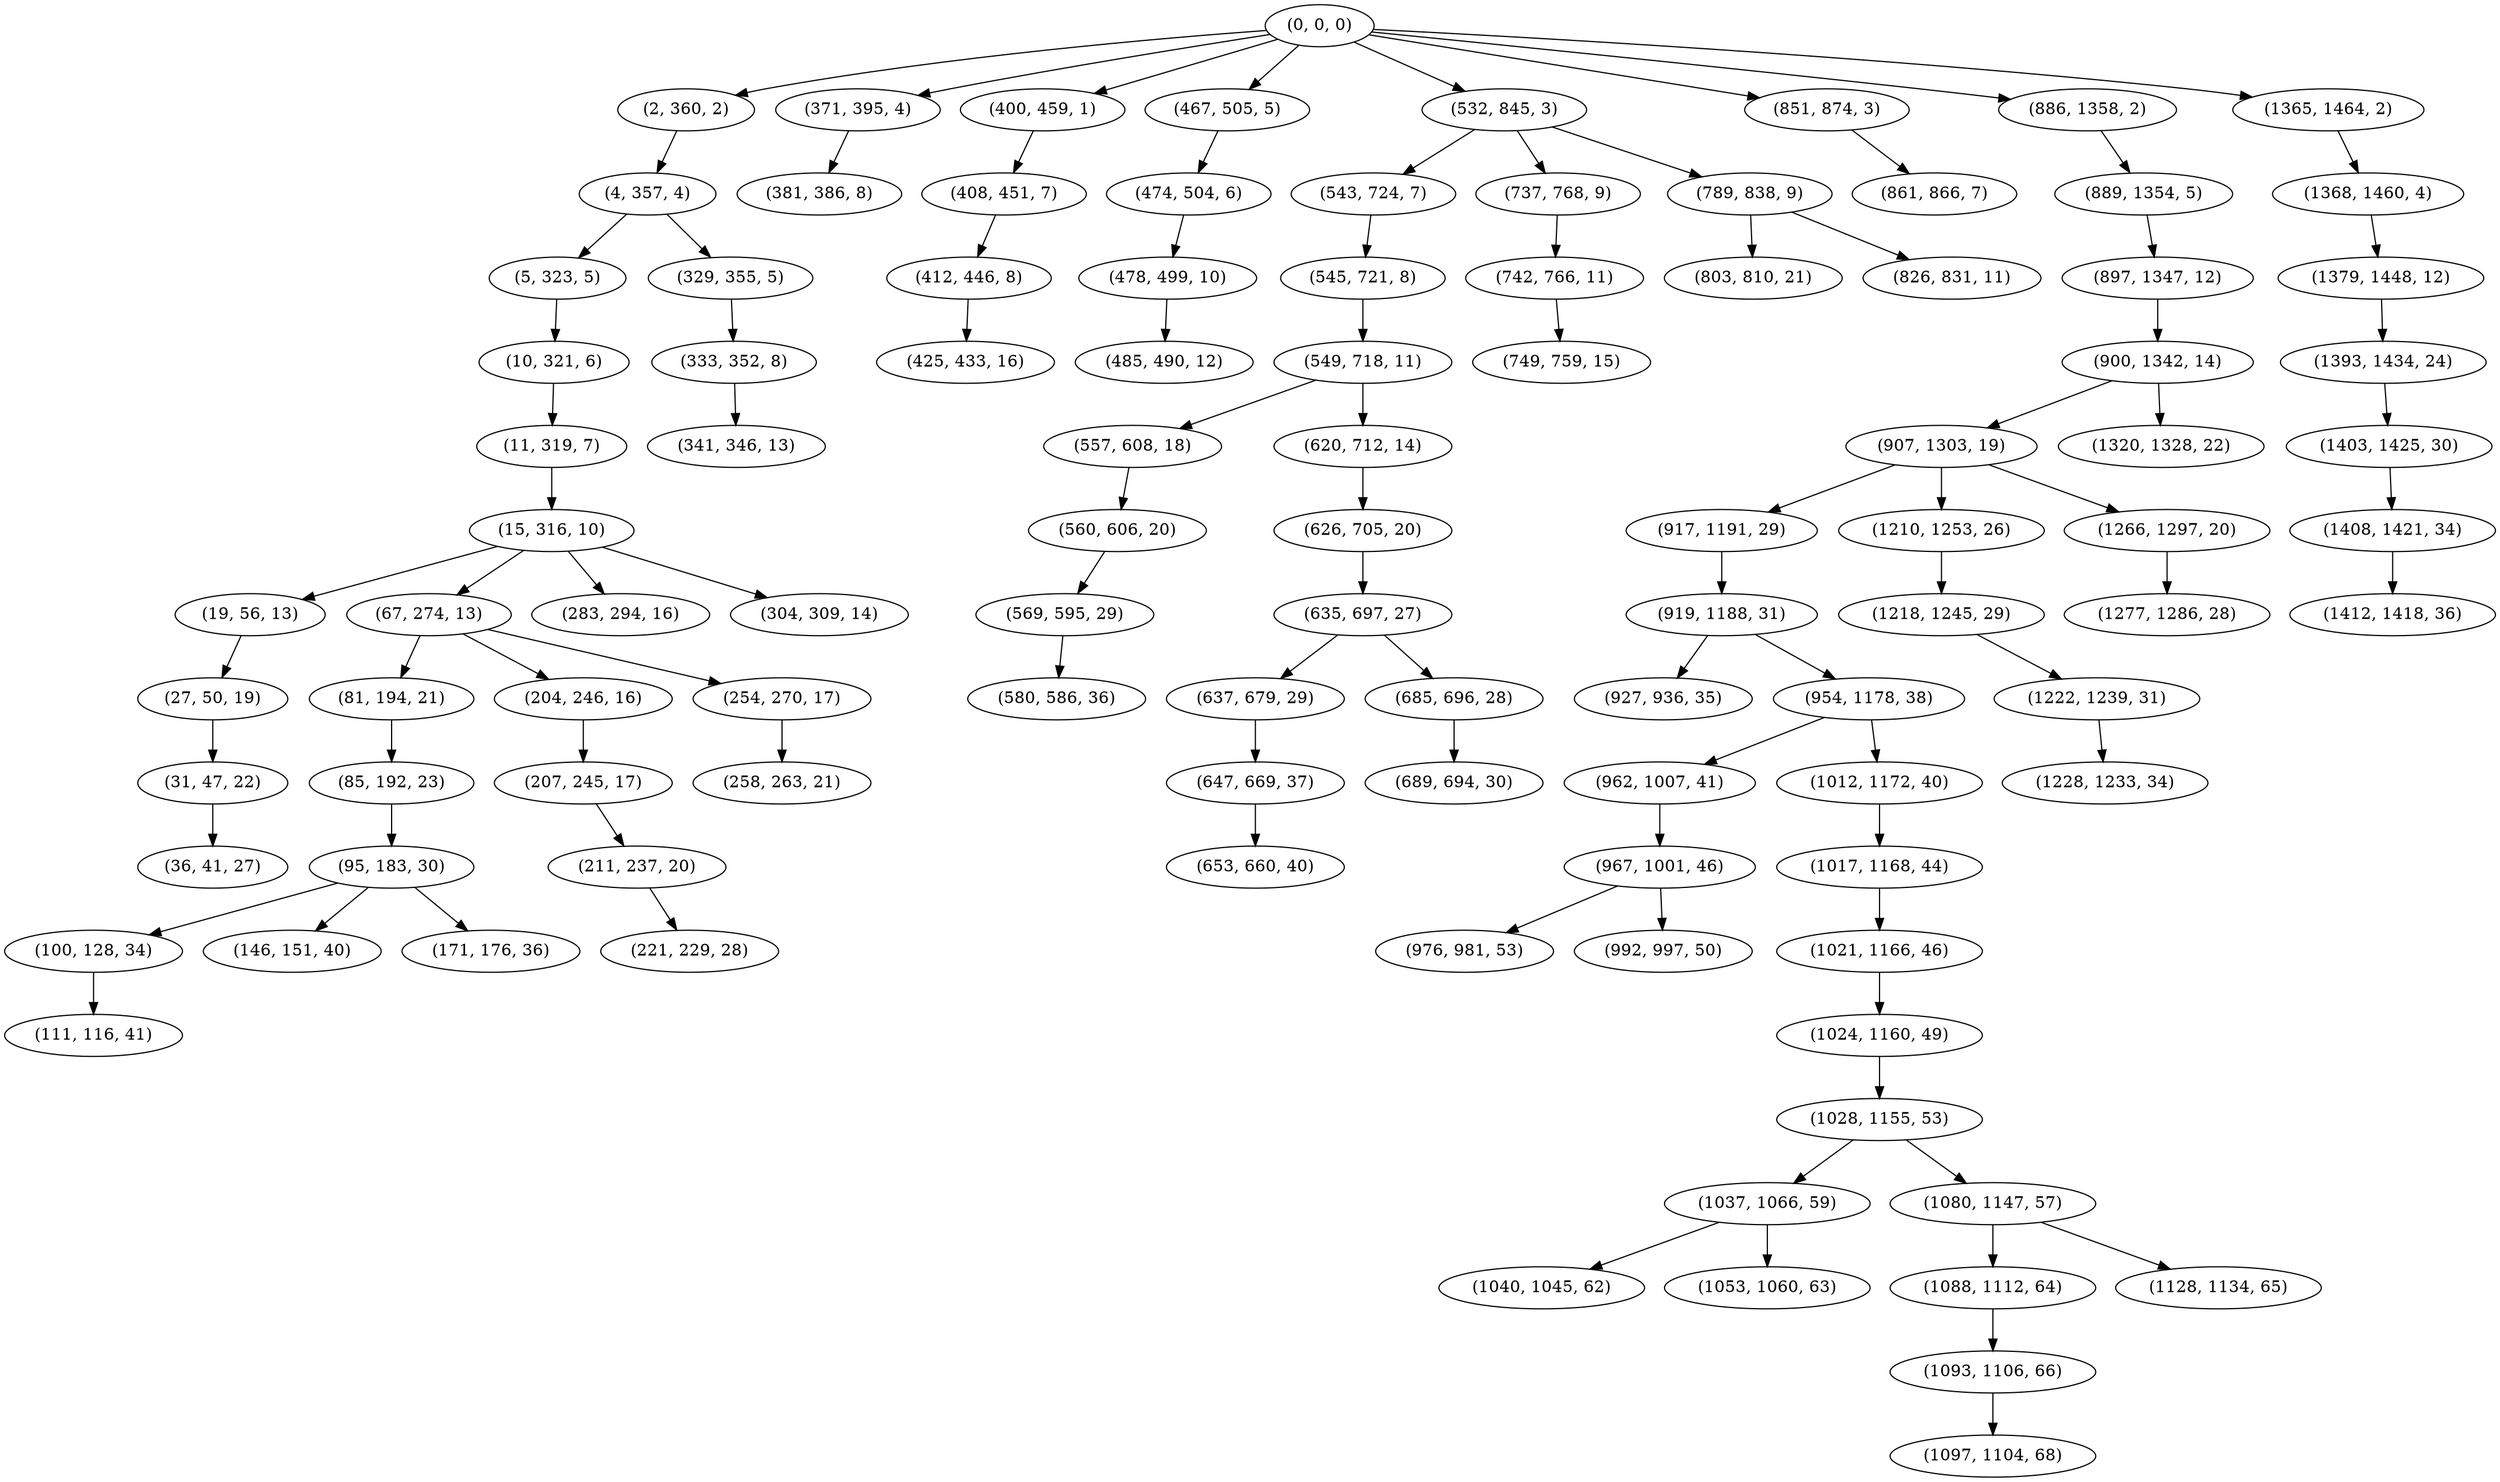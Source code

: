 digraph tree {
    "(0, 0, 0)";
    "(2, 360, 2)";
    "(4, 357, 4)";
    "(5, 323, 5)";
    "(10, 321, 6)";
    "(11, 319, 7)";
    "(15, 316, 10)";
    "(19, 56, 13)";
    "(27, 50, 19)";
    "(31, 47, 22)";
    "(36, 41, 27)";
    "(67, 274, 13)";
    "(81, 194, 21)";
    "(85, 192, 23)";
    "(95, 183, 30)";
    "(100, 128, 34)";
    "(111, 116, 41)";
    "(146, 151, 40)";
    "(171, 176, 36)";
    "(204, 246, 16)";
    "(207, 245, 17)";
    "(211, 237, 20)";
    "(221, 229, 28)";
    "(254, 270, 17)";
    "(258, 263, 21)";
    "(283, 294, 16)";
    "(304, 309, 14)";
    "(329, 355, 5)";
    "(333, 352, 8)";
    "(341, 346, 13)";
    "(371, 395, 4)";
    "(381, 386, 8)";
    "(400, 459, 1)";
    "(408, 451, 7)";
    "(412, 446, 8)";
    "(425, 433, 16)";
    "(467, 505, 5)";
    "(474, 504, 6)";
    "(478, 499, 10)";
    "(485, 490, 12)";
    "(532, 845, 3)";
    "(543, 724, 7)";
    "(545, 721, 8)";
    "(549, 718, 11)";
    "(557, 608, 18)";
    "(560, 606, 20)";
    "(569, 595, 29)";
    "(580, 586, 36)";
    "(620, 712, 14)";
    "(626, 705, 20)";
    "(635, 697, 27)";
    "(637, 679, 29)";
    "(647, 669, 37)";
    "(653, 660, 40)";
    "(685, 696, 28)";
    "(689, 694, 30)";
    "(737, 768, 9)";
    "(742, 766, 11)";
    "(749, 759, 15)";
    "(789, 838, 9)";
    "(803, 810, 21)";
    "(826, 831, 11)";
    "(851, 874, 3)";
    "(861, 866, 7)";
    "(886, 1358, 2)";
    "(889, 1354, 5)";
    "(897, 1347, 12)";
    "(900, 1342, 14)";
    "(907, 1303, 19)";
    "(917, 1191, 29)";
    "(919, 1188, 31)";
    "(927, 936, 35)";
    "(954, 1178, 38)";
    "(962, 1007, 41)";
    "(967, 1001, 46)";
    "(976, 981, 53)";
    "(992, 997, 50)";
    "(1012, 1172, 40)";
    "(1017, 1168, 44)";
    "(1021, 1166, 46)";
    "(1024, 1160, 49)";
    "(1028, 1155, 53)";
    "(1037, 1066, 59)";
    "(1040, 1045, 62)";
    "(1053, 1060, 63)";
    "(1080, 1147, 57)";
    "(1088, 1112, 64)";
    "(1093, 1106, 66)";
    "(1097, 1104, 68)";
    "(1128, 1134, 65)";
    "(1210, 1253, 26)";
    "(1218, 1245, 29)";
    "(1222, 1239, 31)";
    "(1228, 1233, 34)";
    "(1266, 1297, 20)";
    "(1277, 1286, 28)";
    "(1320, 1328, 22)";
    "(1365, 1464, 2)";
    "(1368, 1460, 4)";
    "(1379, 1448, 12)";
    "(1393, 1434, 24)";
    "(1403, 1425, 30)";
    "(1408, 1421, 34)";
    "(1412, 1418, 36)";
    "(0, 0, 0)" -> "(2, 360, 2)";
    "(0, 0, 0)" -> "(371, 395, 4)";
    "(0, 0, 0)" -> "(400, 459, 1)";
    "(0, 0, 0)" -> "(467, 505, 5)";
    "(0, 0, 0)" -> "(532, 845, 3)";
    "(0, 0, 0)" -> "(851, 874, 3)";
    "(0, 0, 0)" -> "(886, 1358, 2)";
    "(0, 0, 0)" -> "(1365, 1464, 2)";
    "(2, 360, 2)" -> "(4, 357, 4)";
    "(4, 357, 4)" -> "(5, 323, 5)";
    "(4, 357, 4)" -> "(329, 355, 5)";
    "(5, 323, 5)" -> "(10, 321, 6)";
    "(10, 321, 6)" -> "(11, 319, 7)";
    "(11, 319, 7)" -> "(15, 316, 10)";
    "(15, 316, 10)" -> "(19, 56, 13)";
    "(15, 316, 10)" -> "(67, 274, 13)";
    "(15, 316, 10)" -> "(283, 294, 16)";
    "(15, 316, 10)" -> "(304, 309, 14)";
    "(19, 56, 13)" -> "(27, 50, 19)";
    "(27, 50, 19)" -> "(31, 47, 22)";
    "(31, 47, 22)" -> "(36, 41, 27)";
    "(67, 274, 13)" -> "(81, 194, 21)";
    "(67, 274, 13)" -> "(204, 246, 16)";
    "(67, 274, 13)" -> "(254, 270, 17)";
    "(81, 194, 21)" -> "(85, 192, 23)";
    "(85, 192, 23)" -> "(95, 183, 30)";
    "(95, 183, 30)" -> "(100, 128, 34)";
    "(95, 183, 30)" -> "(146, 151, 40)";
    "(95, 183, 30)" -> "(171, 176, 36)";
    "(100, 128, 34)" -> "(111, 116, 41)";
    "(204, 246, 16)" -> "(207, 245, 17)";
    "(207, 245, 17)" -> "(211, 237, 20)";
    "(211, 237, 20)" -> "(221, 229, 28)";
    "(254, 270, 17)" -> "(258, 263, 21)";
    "(329, 355, 5)" -> "(333, 352, 8)";
    "(333, 352, 8)" -> "(341, 346, 13)";
    "(371, 395, 4)" -> "(381, 386, 8)";
    "(400, 459, 1)" -> "(408, 451, 7)";
    "(408, 451, 7)" -> "(412, 446, 8)";
    "(412, 446, 8)" -> "(425, 433, 16)";
    "(467, 505, 5)" -> "(474, 504, 6)";
    "(474, 504, 6)" -> "(478, 499, 10)";
    "(478, 499, 10)" -> "(485, 490, 12)";
    "(532, 845, 3)" -> "(543, 724, 7)";
    "(532, 845, 3)" -> "(737, 768, 9)";
    "(532, 845, 3)" -> "(789, 838, 9)";
    "(543, 724, 7)" -> "(545, 721, 8)";
    "(545, 721, 8)" -> "(549, 718, 11)";
    "(549, 718, 11)" -> "(557, 608, 18)";
    "(549, 718, 11)" -> "(620, 712, 14)";
    "(557, 608, 18)" -> "(560, 606, 20)";
    "(560, 606, 20)" -> "(569, 595, 29)";
    "(569, 595, 29)" -> "(580, 586, 36)";
    "(620, 712, 14)" -> "(626, 705, 20)";
    "(626, 705, 20)" -> "(635, 697, 27)";
    "(635, 697, 27)" -> "(637, 679, 29)";
    "(635, 697, 27)" -> "(685, 696, 28)";
    "(637, 679, 29)" -> "(647, 669, 37)";
    "(647, 669, 37)" -> "(653, 660, 40)";
    "(685, 696, 28)" -> "(689, 694, 30)";
    "(737, 768, 9)" -> "(742, 766, 11)";
    "(742, 766, 11)" -> "(749, 759, 15)";
    "(789, 838, 9)" -> "(803, 810, 21)";
    "(789, 838, 9)" -> "(826, 831, 11)";
    "(851, 874, 3)" -> "(861, 866, 7)";
    "(886, 1358, 2)" -> "(889, 1354, 5)";
    "(889, 1354, 5)" -> "(897, 1347, 12)";
    "(897, 1347, 12)" -> "(900, 1342, 14)";
    "(900, 1342, 14)" -> "(907, 1303, 19)";
    "(900, 1342, 14)" -> "(1320, 1328, 22)";
    "(907, 1303, 19)" -> "(917, 1191, 29)";
    "(907, 1303, 19)" -> "(1210, 1253, 26)";
    "(907, 1303, 19)" -> "(1266, 1297, 20)";
    "(917, 1191, 29)" -> "(919, 1188, 31)";
    "(919, 1188, 31)" -> "(927, 936, 35)";
    "(919, 1188, 31)" -> "(954, 1178, 38)";
    "(954, 1178, 38)" -> "(962, 1007, 41)";
    "(954, 1178, 38)" -> "(1012, 1172, 40)";
    "(962, 1007, 41)" -> "(967, 1001, 46)";
    "(967, 1001, 46)" -> "(976, 981, 53)";
    "(967, 1001, 46)" -> "(992, 997, 50)";
    "(1012, 1172, 40)" -> "(1017, 1168, 44)";
    "(1017, 1168, 44)" -> "(1021, 1166, 46)";
    "(1021, 1166, 46)" -> "(1024, 1160, 49)";
    "(1024, 1160, 49)" -> "(1028, 1155, 53)";
    "(1028, 1155, 53)" -> "(1037, 1066, 59)";
    "(1028, 1155, 53)" -> "(1080, 1147, 57)";
    "(1037, 1066, 59)" -> "(1040, 1045, 62)";
    "(1037, 1066, 59)" -> "(1053, 1060, 63)";
    "(1080, 1147, 57)" -> "(1088, 1112, 64)";
    "(1080, 1147, 57)" -> "(1128, 1134, 65)";
    "(1088, 1112, 64)" -> "(1093, 1106, 66)";
    "(1093, 1106, 66)" -> "(1097, 1104, 68)";
    "(1210, 1253, 26)" -> "(1218, 1245, 29)";
    "(1218, 1245, 29)" -> "(1222, 1239, 31)";
    "(1222, 1239, 31)" -> "(1228, 1233, 34)";
    "(1266, 1297, 20)" -> "(1277, 1286, 28)";
    "(1365, 1464, 2)" -> "(1368, 1460, 4)";
    "(1368, 1460, 4)" -> "(1379, 1448, 12)";
    "(1379, 1448, 12)" -> "(1393, 1434, 24)";
    "(1393, 1434, 24)" -> "(1403, 1425, 30)";
    "(1403, 1425, 30)" -> "(1408, 1421, 34)";
    "(1408, 1421, 34)" -> "(1412, 1418, 36)";
}
